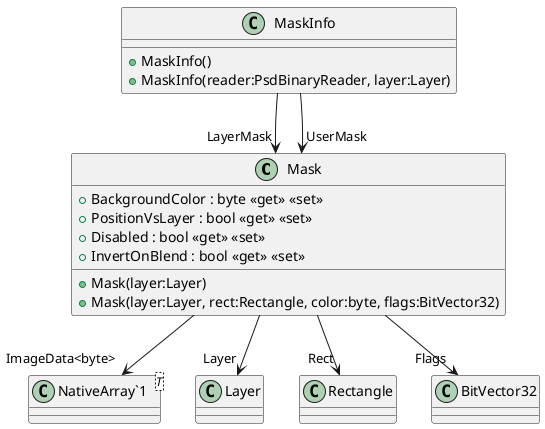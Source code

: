 @startuml
class Mask {
    + BackgroundColor : byte <<get>> <<set>>
    + PositionVsLayer : bool <<get>> <<set>>
    + Disabled : bool <<get>> <<set>>
    + InvertOnBlend : bool <<get>> <<set>>
    + Mask(layer:Layer)
    + Mask(layer:Layer, rect:Rectangle, color:byte, flags:BitVector32)
}
class MaskInfo {
    + MaskInfo()
    + MaskInfo(reader:PsdBinaryReader, layer:Layer)
}
class "NativeArray`1"<T> {
}
Mask --> "Layer" Layer
Mask --> "Rect" Rectangle
Mask --> "Flags" BitVector32
Mask --> "ImageData<byte>" "NativeArray`1"
MaskInfo --> "LayerMask" Mask
MaskInfo --> "UserMask" Mask
@enduml
